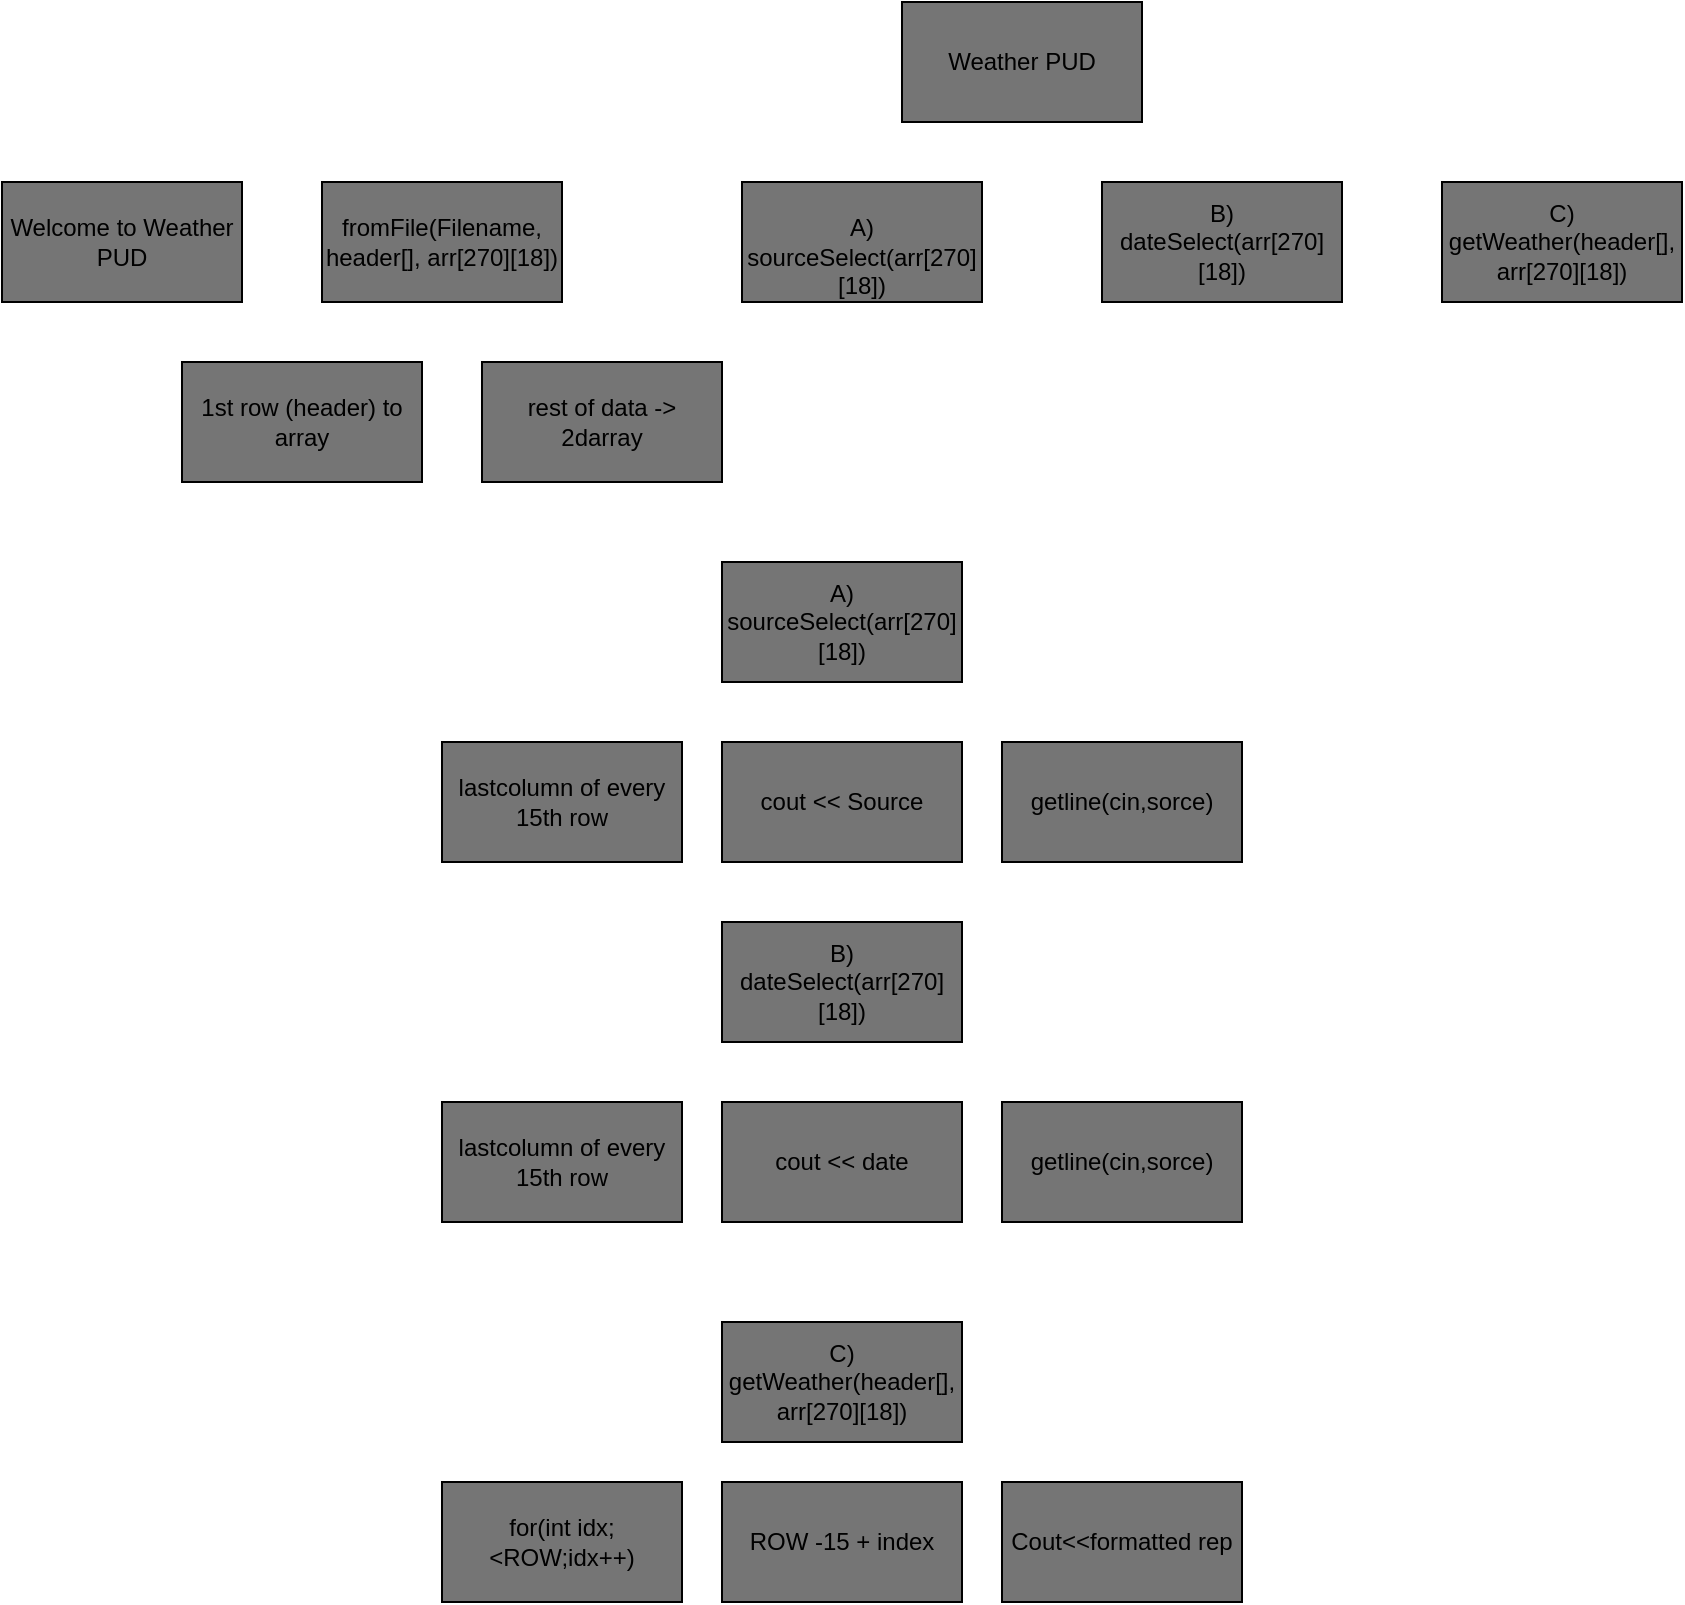<mxfile>
    <diagram id="o9CiHeCptmeW-86IK6wF" name="Page-1">
        <mxGraphModel dx="1318" dy="907" grid="1" gridSize="10" guides="1" tooltips="1" connect="1" arrows="1" fold="1" page="1" pageScale="1" pageWidth="1100" pageHeight="850" math="0" shadow="0">
            <root>
                <mxCell id="0"/>
                <mxCell id="1" parent="0"/>
                <mxCell id="2" value="&lt;font color=&quot;#000000&quot;&gt;Weather PUD&lt;/font&gt;" style="rounded=0;whiteSpace=wrap;html=1;fillColor=#757575;" vertex="1" parent="1">
                    <mxGeometry x="450" y="10" width="120" height="60" as="geometry"/>
                </mxCell>
                <mxCell id="3" value="&lt;font color=&quot;#000000&quot;&gt;fromFile(Filename, header[], arr[270][18])&lt;/font&gt;" style="rounded=0;whiteSpace=wrap;html=1;fillColor=#757575;" vertex="1" parent="1">
                    <mxGeometry x="160" y="100" width="120" height="60" as="geometry"/>
                </mxCell>
                <mxCell id="4" value="1st row (header) to array" style="rounded=0;whiteSpace=wrap;html=1;fontColor=#000000;fillColor=#757575;" vertex="1" parent="1">
                    <mxGeometry x="90" y="190" width="120" height="60" as="geometry"/>
                </mxCell>
                <mxCell id="5" value="rest of data -&amp;gt; 2darray" style="rounded=0;whiteSpace=wrap;html=1;fontColor=#000000;fillColor=#757575;" vertex="1" parent="1">
                    <mxGeometry x="240" y="190" width="120" height="60" as="geometry"/>
                </mxCell>
                <mxCell id="6" value="Welcome to Weather PUD" style="rounded=0;whiteSpace=wrap;html=1;fontColor=#000000;fillColor=#757575;" vertex="1" parent="1">
                    <mxGeometry y="100" width="120" height="60" as="geometry"/>
                </mxCell>
                <mxCell id="7" value="&lt;br&gt;A)&lt;br&gt;sourceSelect(arr[270][18])" style="rounded=0;whiteSpace=wrap;html=1;fontColor=#000000;fillColor=#757575;" vertex="1" parent="1">
                    <mxGeometry x="370" y="100" width="120" height="60" as="geometry"/>
                </mxCell>
                <mxCell id="8" value="ROW -15 + index" style="rounded=0;whiteSpace=wrap;html=1;fontColor=#000000;fillColor=#757575;" vertex="1" parent="1">
                    <mxGeometry x="360" y="750" width="120" height="60" as="geometry"/>
                </mxCell>
                <mxCell id="9" value="A)&lt;br&gt;sourceSelect(arr[270][18])" style="rounded=0;whiteSpace=wrap;html=1;fontColor=#000000;fillColor=#757575;" vertex="1" parent="1">
                    <mxGeometry x="360" y="290" width="120" height="60" as="geometry"/>
                </mxCell>
                <mxCell id="10" value="cout &amp;lt;&amp;lt; Source" style="rounded=0;whiteSpace=wrap;html=1;fontColor=#000000;fillColor=#757575;" vertex="1" parent="1">
                    <mxGeometry x="360" y="380" width="120" height="60" as="geometry"/>
                </mxCell>
                <mxCell id="11" value="getline(cin,sorce)" style="rounded=0;whiteSpace=wrap;html=1;fontColor=#000000;fillColor=#757575;" vertex="1" parent="1">
                    <mxGeometry x="500" y="380" width="120" height="60" as="geometry"/>
                </mxCell>
                <mxCell id="12" value="B)&lt;br&gt;dateSelect(arr[270][18])" style="rounded=0;whiteSpace=wrap;html=1;fontColor=#000000;fillColor=#757575;" vertex="1" parent="1">
                    <mxGeometry x="550" y="100" width="120" height="60" as="geometry"/>
                </mxCell>
                <mxCell id="13" value="B)&lt;br&gt;dateSelect(arr[270][18])" style="rounded=0;whiteSpace=wrap;html=1;fontColor=#000000;fillColor=#757575;" vertex="1" parent="1">
                    <mxGeometry x="360" y="470" width="120" height="60" as="geometry"/>
                </mxCell>
                <mxCell id="14" value="lastcolumn of every 15th row" style="rounded=0;whiteSpace=wrap;html=1;fontColor=#000000;fillColor=#757575;" vertex="1" parent="1">
                    <mxGeometry x="220" y="560" width="120" height="60" as="geometry"/>
                </mxCell>
                <mxCell id="15" value="cout &amp;lt;&amp;lt; date" style="rounded=0;whiteSpace=wrap;html=1;fontColor=#000000;fillColor=#757575;" vertex="1" parent="1">
                    <mxGeometry x="360" y="560" width="120" height="60" as="geometry"/>
                </mxCell>
                <mxCell id="16" value="getline(cin,sorce)" style="rounded=0;whiteSpace=wrap;html=1;fontColor=#000000;fillColor=#757575;" vertex="1" parent="1">
                    <mxGeometry x="500" y="560" width="120" height="60" as="geometry"/>
                </mxCell>
                <mxCell id="17" value="C)&lt;br&gt;getWeather(header[], arr[270][18])" style="rounded=0;whiteSpace=wrap;html=1;fontColor=#000000;fillColor=#757575;" vertex="1" parent="1">
                    <mxGeometry x="720" y="100" width="120" height="60" as="geometry"/>
                </mxCell>
                <mxCell id="18" value="C)&lt;br&gt;getWeather(header[], arr[270][18])" style="rounded=0;whiteSpace=wrap;html=1;fontColor=#000000;fillColor=#757575;" vertex="1" parent="1">
                    <mxGeometry x="360" y="670" width="120" height="60" as="geometry"/>
                </mxCell>
                <mxCell id="19" value="for(int idx; &amp;lt;ROW;idx++)" style="rounded=0;whiteSpace=wrap;html=1;fontColor=#000000;fillColor=#757575;" vertex="1" parent="1">
                    <mxGeometry x="220" y="750" width="120" height="60" as="geometry"/>
                </mxCell>
                <mxCell id="20" value="lastcolumn of every 15th row" style="rounded=0;whiteSpace=wrap;html=1;fontColor=#000000;fillColor=#757575;" vertex="1" parent="1">
                    <mxGeometry x="220" y="380" width="120" height="60" as="geometry"/>
                </mxCell>
                <mxCell id="21" value="Cout&amp;lt;&amp;lt;formatted rep" style="rounded=0;whiteSpace=wrap;html=1;fontColor=#000000;fillColor=#757575;" vertex="1" parent="1">
                    <mxGeometry x="500" y="750" width="120" height="60" as="geometry"/>
                </mxCell>
            </root>
        </mxGraphModel>
    </diagram>
</mxfile>